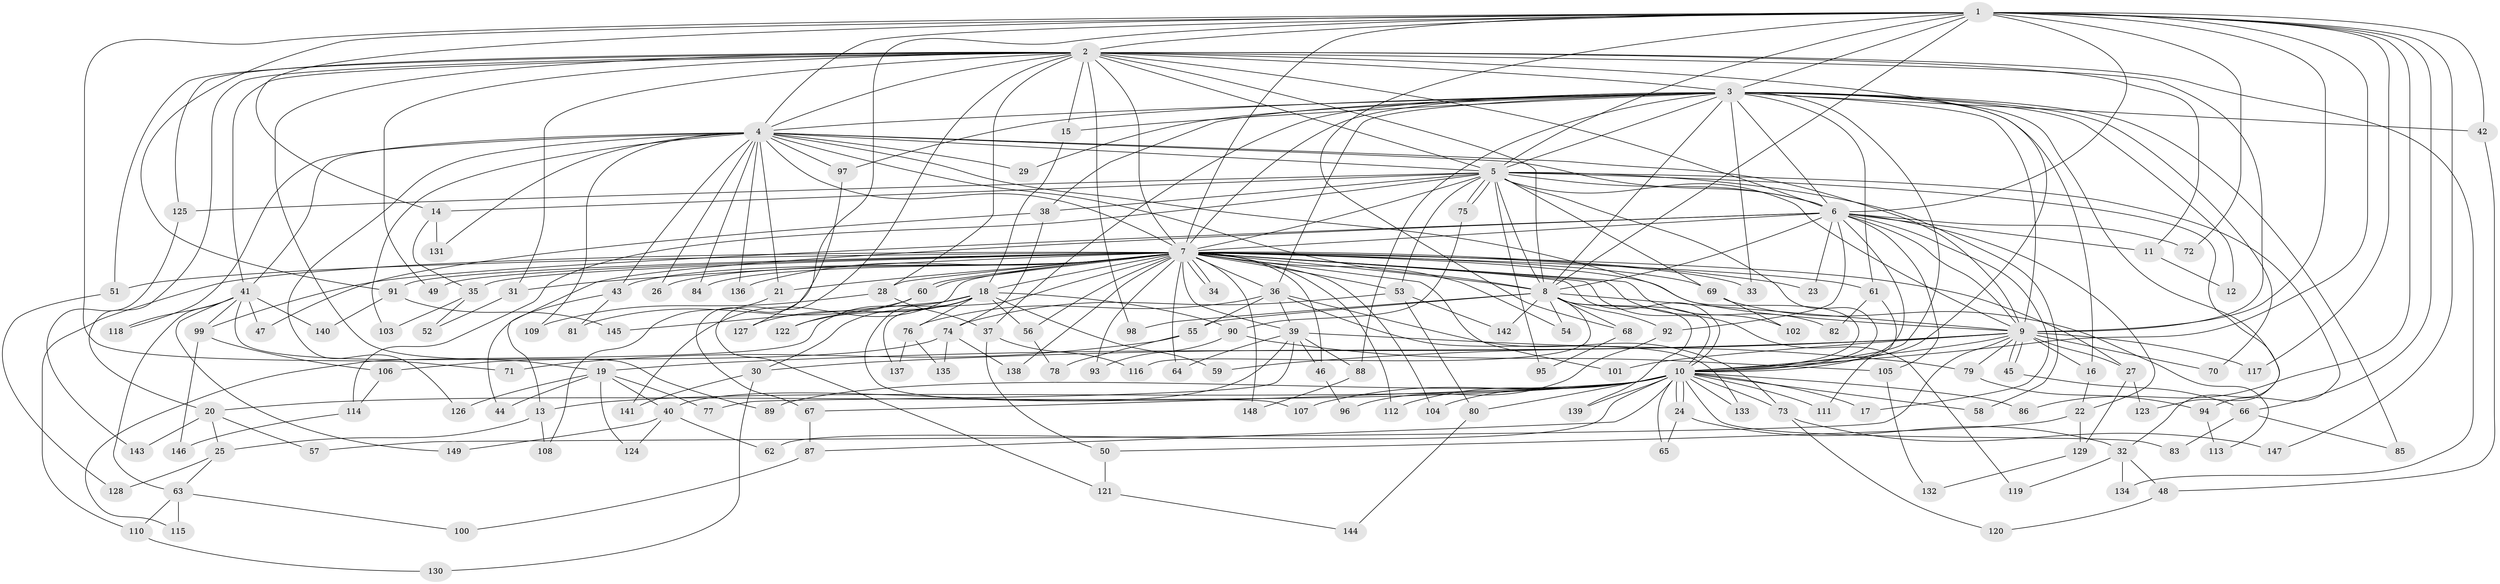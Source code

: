 // Generated by graph-tools (version 1.1) at 2025/25/03/09/25 03:25:37]
// undirected, 149 vertices, 323 edges
graph export_dot {
graph [start="1"]
  node [color=gray90,style=filled];
  1;
  2;
  3;
  4;
  5;
  6;
  7;
  8;
  9;
  10;
  11;
  12;
  13;
  14;
  15;
  16;
  17;
  18;
  19;
  20;
  21;
  22;
  23;
  24;
  25;
  26;
  27;
  28;
  29;
  30;
  31;
  32;
  33;
  34;
  35;
  36;
  37;
  38;
  39;
  40;
  41;
  42;
  43;
  44;
  45;
  46;
  47;
  48;
  49;
  50;
  51;
  52;
  53;
  54;
  55;
  56;
  57;
  58;
  59;
  60;
  61;
  62;
  63;
  64;
  65;
  66;
  67;
  68;
  69;
  70;
  71;
  72;
  73;
  74;
  75;
  76;
  77;
  78;
  79;
  80;
  81;
  82;
  83;
  84;
  85;
  86;
  87;
  88;
  89;
  90;
  91;
  92;
  93;
  94;
  95;
  96;
  97;
  98;
  99;
  100;
  101;
  102;
  103;
  104;
  105;
  106;
  107;
  108;
  109;
  110;
  111;
  112;
  113;
  114;
  115;
  116;
  117;
  118;
  119;
  120;
  121;
  122;
  123;
  124;
  125;
  126;
  127;
  128;
  129;
  130;
  131;
  132;
  133;
  134;
  135;
  136;
  137;
  138;
  139;
  140;
  141;
  142;
  143;
  144;
  145;
  146;
  147;
  148;
  149;
  1 -- 2;
  1 -- 3;
  1 -- 4;
  1 -- 5;
  1 -- 6;
  1 -- 7;
  1 -- 8;
  1 -- 9;
  1 -- 10;
  1 -- 14;
  1 -- 42;
  1 -- 66;
  1 -- 67;
  1 -- 68;
  1 -- 71;
  1 -- 72;
  1 -- 86;
  1 -- 91;
  1 -- 117;
  1 -- 147;
  2 -- 3;
  2 -- 4;
  2 -- 5;
  2 -- 6;
  2 -- 7;
  2 -- 8;
  2 -- 9;
  2 -- 10;
  2 -- 11;
  2 -- 15;
  2 -- 19;
  2 -- 20;
  2 -- 28;
  2 -- 31;
  2 -- 41;
  2 -- 49;
  2 -- 51;
  2 -- 98;
  2 -- 121;
  2 -- 125;
  2 -- 134;
  3 -- 4;
  3 -- 5;
  3 -- 6;
  3 -- 7;
  3 -- 8;
  3 -- 9;
  3 -- 10;
  3 -- 12;
  3 -- 15;
  3 -- 16;
  3 -- 29;
  3 -- 32;
  3 -- 33;
  3 -- 36;
  3 -- 37;
  3 -- 38;
  3 -- 42;
  3 -- 61;
  3 -- 70;
  3 -- 85;
  3 -- 88;
  3 -- 97;
  4 -- 5;
  4 -- 6;
  4 -- 7;
  4 -- 8;
  4 -- 9;
  4 -- 10;
  4 -- 21;
  4 -- 26;
  4 -- 29;
  4 -- 41;
  4 -- 43;
  4 -- 84;
  4 -- 97;
  4 -- 103;
  4 -- 109;
  4 -- 118;
  4 -- 126;
  4 -- 131;
  4 -- 136;
  5 -- 6;
  5 -- 7;
  5 -- 8;
  5 -- 9;
  5 -- 10;
  5 -- 14;
  5 -- 38;
  5 -- 53;
  5 -- 58;
  5 -- 69;
  5 -- 75;
  5 -- 75;
  5 -- 94;
  5 -- 95;
  5 -- 114;
  5 -- 123;
  5 -- 125;
  6 -- 7;
  6 -- 8;
  6 -- 9;
  6 -- 10;
  6 -- 11;
  6 -- 13;
  6 -- 17;
  6 -- 22;
  6 -- 23;
  6 -- 72;
  6 -- 92;
  6 -- 99;
  6 -- 105;
  7 -- 8;
  7 -- 9;
  7 -- 10;
  7 -- 18;
  7 -- 21;
  7 -- 23;
  7 -- 26;
  7 -- 27;
  7 -- 28;
  7 -- 31;
  7 -- 33;
  7 -- 34;
  7 -- 34;
  7 -- 35;
  7 -- 36;
  7 -- 39;
  7 -- 43;
  7 -- 46;
  7 -- 49;
  7 -- 51;
  7 -- 53;
  7 -- 54;
  7 -- 56;
  7 -- 60;
  7 -- 60;
  7 -- 61;
  7 -- 64;
  7 -- 69;
  7 -- 82;
  7 -- 84;
  7 -- 91;
  7 -- 93;
  7 -- 101;
  7 -- 102;
  7 -- 104;
  7 -- 110;
  7 -- 112;
  7 -- 119;
  7 -- 136;
  7 -- 137;
  7 -- 138;
  7 -- 141;
  7 -- 148;
  8 -- 9;
  8 -- 10;
  8 -- 54;
  8 -- 55;
  8 -- 68;
  8 -- 92;
  8 -- 98;
  8 -- 116;
  8 -- 139;
  8 -- 142;
  9 -- 10;
  9 -- 16;
  9 -- 19;
  9 -- 27;
  9 -- 30;
  9 -- 45;
  9 -- 45;
  9 -- 57;
  9 -- 59;
  9 -- 70;
  9 -- 79;
  9 -- 101;
  9 -- 117;
  10 -- 13;
  10 -- 17;
  10 -- 20;
  10 -- 24;
  10 -- 24;
  10 -- 58;
  10 -- 62;
  10 -- 65;
  10 -- 67;
  10 -- 73;
  10 -- 80;
  10 -- 83;
  10 -- 86;
  10 -- 87;
  10 -- 89;
  10 -- 104;
  10 -- 107;
  10 -- 111;
  10 -- 112;
  10 -- 133;
  10 -- 139;
  11 -- 12;
  13 -- 25;
  13 -- 108;
  14 -- 35;
  14 -- 131;
  15 -- 18;
  16 -- 22;
  18 -- 30;
  18 -- 56;
  18 -- 59;
  18 -- 76;
  18 -- 90;
  18 -- 107;
  18 -- 115;
  18 -- 122;
  18 -- 127;
  18 -- 145;
  19 -- 40;
  19 -- 44;
  19 -- 77;
  19 -- 124;
  19 -- 126;
  20 -- 25;
  20 -- 57;
  20 -- 143;
  21 -- 108;
  22 -- 50;
  22 -- 129;
  24 -- 32;
  24 -- 65;
  25 -- 63;
  25 -- 128;
  27 -- 123;
  27 -- 129;
  28 -- 37;
  28 -- 109;
  30 -- 130;
  30 -- 141;
  31 -- 52;
  32 -- 48;
  32 -- 119;
  32 -- 134;
  35 -- 52;
  35 -- 103;
  36 -- 39;
  36 -- 55;
  36 -- 73;
  36 -- 76;
  36 -- 133;
  37 -- 50;
  37 -- 116;
  38 -- 47;
  38 -- 74;
  39 -- 40;
  39 -- 46;
  39 -- 64;
  39 -- 77;
  39 -- 79;
  39 -- 88;
  40 -- 62;
  40 -- 124;
  40 -- 149;
  41 -- 47;
  41 -- 63;
  41 -- 89;
  41 -- 99;
  41 -- 118;
  41 -- 140;
  41 -- 149;
  42 -- 48;
  43 -- 44;
  43 -- 81;
  45 -- 66;
  46 -- 96;
  48 -- 120;
  50 -- 121;
  51 -- 128;
  53 -- 74;
  53 -- 80;
  53 -- 142;
  55 -- 71;
  55 -- 78;
  56 -- 78;
  60 -- 81;
  60 -- 122;
  61 -- 82;
  61 -- 111;
  63 -- 100;
  63 -- 110;
  63 -- 115;
  66 -- 83;
  66 -- 85;
  67 -- 87;
  68 -- 95;
  69 -- 102;
  69 -- 113;
  73 -- 120;
  73 -- 147;
  74 -- 106;
  74 -- 135;
  74 -- 138;
  75 -- 90;
  76 -- 135;
  76 -- 137;
  79 -- 94;
  80 -- 144;
  87 -- 100;
  88 -- 148;
  90 -- 93;
  90 -- 105;
  91 -- 140;
  91 -- 145;
  92 -- 96;
  94 -- 113;
  97 -- 127;
  99 -- 106;
  99 -- 146;
  105 -- 132;
  106 -- 114;
  110 -- 130;
  114 -- 146;
  121 -- 144;
  125 -- 143;
  129 -- 132;
}
